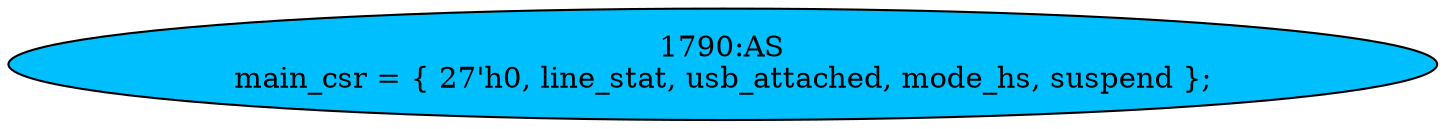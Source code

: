 strict digraph "" {
	node [label="\N"];
	"1790:AS"	 [ast="<pyverilog.vparser.ast.Assign object at 0x7f0a38ecf650>",
		def_var="['main_csr']",
		fillcolor=deepskyblue,
		label="1790:AS
main_csr = { 27'h0, line_stat, usb_attached, mode_hs, suspend };",
		statements="[]",
		style=filled,
		typ=Assign,
		use_var="['line_stat', 'usb_attached', 'mode_hs', 'suspend']"];
}
